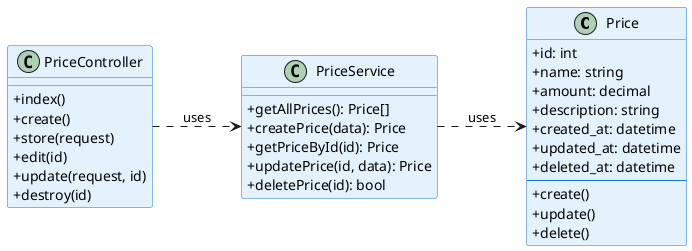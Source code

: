 @startuml Class Diagram - Master Harga

left to right direction

' Styling
skinparam classAttributeIconSize 0
skinparam class {
    BackgroundColor #E3F2FD
    BorderColor #1976D2
}

' === Model Price ===
class Price {
    +id: int
    +name: string
    +amount: decimal
    +description: string
    +created_at: datetime
    +updated_at: datetime
    +deleted_at: datetime
    --
    +create()
    +update()
    +delete()
}

' === PriceService ===
class PriceService {
    +getAllPrices(): Price[]
    +createPrice(data): Price
    +getPriceById(id): Price
    +updatePrice(id, data): Price
    +deletePrice(id): bool
}

' === PriceController ===
class PriceController {
    +index()
    +create()
    +store(request)
    +edit(id)
    +update(request, id)
    +destroy(id)
}

' === Relasi ===
PriceController ..> PriceService : uses
PriceService ..> Price : uses

@enduml